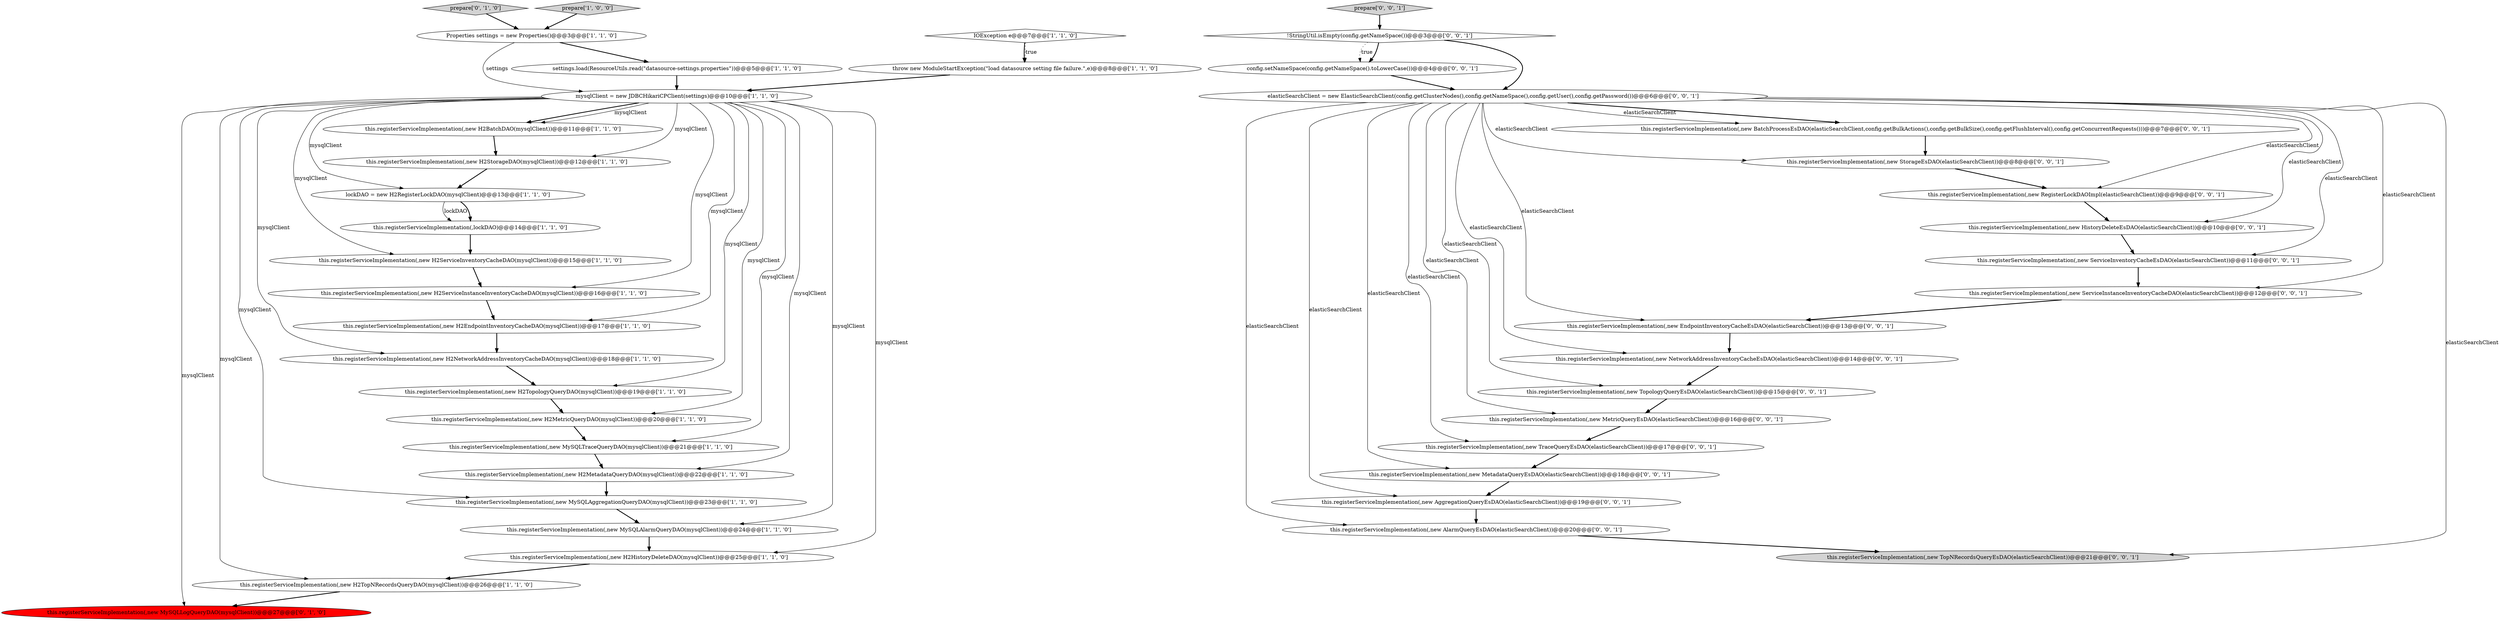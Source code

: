 digraph {
15 [style = filled, label = "this.registerServiceImplementation(,new MySQLTraceQueryDAO(mysqlClient))@@@21@@@['1', '1', '0']", fillcolor = white, shape = ellipse image = "AAA0AAABBB1BBB"];
25 [style = filled, label = "this.registerServiceImplementation(,new RegisterLockDAOImpl(elasticSearchClient))@@@9@@@['0', '0', '1']", fillcolor = white, shape = ellipse image = "AAA0AAABBB3BBB"];
19 [style = filled, label = "Properties settings = new Properties()@@@3@@@['1', '1', '0']", fillcolor = white, shape = ellipse image = "AAA0AAABBB1BBB"];
1 [style = filled, label = "this.registerServiceImplementation(,new MySQLAlarmQueryDAO(mysqlClient))@@@24@@@['1', '1', '0']", fillcolor = white, shape = ellipse image = "AAA0AAABBB1BBB"];
23 [style = filled, label = "prepare['0', '1', '0']", fillcolor = lightgray, shape = diamond image = "AAA0AAABBB2BBB"];
9 [style = filled, label = "this.registerServiceImplementation(,new H2MetricQueryDAO(mysqlClient))@@@20@@@['1', '1', '0']", fillcolor = white, shape = ellipse image = "AAA0AAABBB1BBB"];
38 [style = filled, label = "prepare['0', '0', '1']", fillcolor = lightgray, shape = diamond image = "AAA0AAABBB3BBB"];
22 [style = filled, label = "this.registerServiceImplementation(,new MySQLLogQueryDAO(mysqlClient))@@@27@@@['0', '1', '0']", fillcolor = red, shape = ellipse image = "AAA1AAABBB2BBB"];
37 [style = filled, label = "this.registerServiceImplementation(,new TraceQueryEsDAO(elasticSearchClient))@@@17@@@['0', '0', '1']", fillcolor = white, shape = ellipse image = "AAA0AAABBB3BBB"];
33 [style = filled, label = "this.registerServiceImplementation(,new HistoryDeleteEsDAO(elasticSearchClient))@@@10@@@['0', '0', '1']", fillcolor = white, shape = ellipse image = "AAA0AAABBB3BBB"];
14 [style = filled, label = "this.registerServiceImplementation(,new H2ServiceInventoryCacheDAO(mysqlClient))@@@15@@@['1', '1', '0']", fillcolor = white, shape = ellipse image = "AAA0AAABBB1BBB"];
28 [style = filled, label = "this.registerServiceImplementation(,new AlarmQueryEsDAO(elasticSearchClient))@@@20@@@['0', '0', '1']", fillcolor = white, shape = ellipse image = "AAA0AAABBB3BBB"];
27 [style = filled, label = "this.registerServiceImplementation(,new MetricQueryEsDAO(elasticSearchClient))@@@16@@@['0', '0', '1']", fillcolor = white, shape = ellipse image = "AAA0AAABBB3BBB"];
5 [style = filled, label = "this.registerServiceImplementation(,new MySQLAggregationQueryDAO(mysqlClient))@@@23@@@['1', '1', '0']", fillcolor = white, shape = ellipse image = "AAA0AAABBB1BBB"];
11 [style = filled, label = "mysqlClient = new JDBCHikariCPClient(settings)@@@10@@@['1', '1', '0']", fillcolor = white, shape = ellipse image = "AAA0AAABBB1BBB"];
16 [style = filled, label = "throw new ModuleStartException(\"load datasource setting file failure.\",e)@@@8@@@['1', '1', '0']", fillcolor = white, shape = ellipse image = "AAA0AAABBB1BBB"];
34 [style = filled, label = "this.registerServiceImplementation(,new MetadataQueryEsDAO(elasticSearchClient))@@@18@@@['0', '0', '1']", fillcolor = white, shape = ellipse image = "AAA0AAABBB3BBB"];
30 [style = filled, label = "this.registerServiceImplementation(,new StorageEsDAO(elasticSearchClient))@@@8@@@['0', '0', '1']", fillcolor = white, shape = ellipse image = "AAA0AAABBB3BBB"];
6 [style = filled, label = "this.registerServiceImplementation(,new H2BatchDAO(mysqlClient))@@@11@@@['1', '1', '0']", fillcolor = white, shape = ellipse image = "AAA0AAABBB1BBB"];
7 [style = filled, label = "settings.load(ResourceUtils.read(\"datasource-settings.properties\"))@@@5@@@['1', '1', '0']", fillcolor = white, shape = ellipse image = "AAA0AAABBB1BBB"];
39 [style = filled, label = "this.registerServiceImplementation(,new ServiceInstanceInventoryCacheDAO(elasticSearchClient))@@@12@@@['0', '0', '1']", fillcolor = white, shape = ellipse image = "AAA0AAABBB3BBB"];
36 [style = filled, label = "this.registerServiceImplementation(,new TopNRecordsQueryEsDAO(elasticSearchClient))@@@21@@@['0', '0', '1']", fillcolor = lightgray, shape = ellipse image = "AAA0AAABBB3BBB"];
4 [style = filled, label = "this.registerServiceImplementation(,new H2ServiceInstanceInventoryCacheDAO(mysqlClient))@@@16@@@['1', '1', '0']", fillcolor = white, shape = ellipse image = "AAA0AAABBB1BBB"];
0 [style = filled, label = "lockDAO = new H2RegisterLockDAO(mysqlClient)@@@13@@@['1', '1', '0']", fillcolor = white, shape = ellipse image = "AAA0AAABBB1BBB"];
17 [style = filled, label = "this.registerServiceImplementation(,new H2TopologyQueryDAO(mysqlClient))@@@19@@@['1', '1', '0']", fillcolor = white, shape = ellipse image = "AAA0AAABBB1BBB"];
26 [style = filled, label = "this.registerServiceImplementation(,new NetworkAddressInventoryCacheEsDAO(elasticSearchClient))@@@14@@@['0', '0', '1']", fillcolor = white, shape = ellipse image = "AAA0AAABBB3BBB"];
29 [style = filled, label = "this.registerServiceImplementation(,new ServiceInventoryCacheEsDAO(elasticSearchClient))@@@11@@@['0', '0', '1']", fillcolor = white, shape = ellipse image = "AAA0AAABBB3BBB"];
41 [style = filled, label = "config.setNameSpace(config.getNameSpace().toLowerCase())@@@4@@@['0', '0', '1']", fillcolor = white, shape = ellipse image = "AAA0AAABBB3BBB"];
12 [style = filled, label = "IOException e@@@7@@@['1', '1', '0']", fillcolor = white, shape = diamond image = "AAA0AAABBB1BBB"];
20 [style = filled, label = "this.registerServiceImplementation(,new H2EndpointInventoryCacheDAO(mysqlClient))@@@17@@@['1', '1', '0']", fillcolor = white, shape = ellipse image = "AAA0AAABBB1BBB"];
24 [style = filled, label = "elasticSearchClient = new ElasticSearchClient(config.getClusterNodes(),config.getNameSpace(),config.getUser(),config.getPassword())@@@6@@@['0', '0', '1']", fillcolor = white, shape = ellipse image = "AAA0AAABBB3BBB"];
8 [style = filled, label = "this.registerServiceImplementation(,new H2TopNRecordsQueryDAO(mysqlClient))@@@26@@@['1', '1', '0']", fillcolor = white, shape = ellipse image = "AAA0AAABBB1BBB"];
10 [style = filled, label = "this.registerServiceImplementation(,new H2NetworkAddressInventoryCacheDAO(mysqlClient))@@@18@@@['1', '1', '0']", fillcolor = white, shape = ellipse image = "AAA0AAABBB1BBB"];
18 [style = filled, label = "this.registerServiceImplementation(,lockDAO)@@@14@@@['1', '1', '0']", fillcolor = white, shape = ellipse image = "AAA0AAABBB1BBB"];
32 [style = filled, label = "this.registerServiceImplementation(,new BatchProcessEsDAO(elasticSearchClient,config.getBulkActions(),config.getBulkSize(),config.getFlushInterval(),config.getConcurrentRequests()))@@@7@@@['0', '0', '1']", fillcolor = white, shape = ellipse image = "AAA0AAABBB3BBB"];
13 [style = filled, label = "this.registerServiceImplementation(,new H2StorageDAO(mysqlClient))@@@12@@@['1', '1', '0']", fillcolor = white, shape = ellipse image = "AAA0AAABBB1BBB"];
3 [style = filled, label = "this.registerServiceImplementation(,new H2MetadataQueryDAO(mysqlClient))@@@22@@@['1', '1', '0']", fillcolor = white, shape = ellipse image = "AAA0AAABBB1BBB"];
42 [style = filled, label = "this.registerServiceImplementation(,new AggregationQueryEsDAO(elasticSearchClient))@@@19@@@['0', '0', '1']", fillcolor = white, shape = ellipse image = "AAA0AAABBB3BBB"];
21 [style = filled, label = "this.registerServiceImplementation(,new H2HistoryDeleteDAO(mysqlClient))@@@25@@@['1', '1', '0']", fillcolor = white, shape = ellipse image = "AAA0AAABBB1BBB"];
40 [style = filled, label = "this.registerServiceImplementation(,new EndpointInventoryCacheEsDAO(elasticSearchClient))@@@13@@@['0', '0', '1']", fillcolor = white, shape = ellipse image = "AAA0AAABBB3BBB"];
35 [style = filled, label = "this.registerServiceImplementation(,new TopologyQueryEsDAO(elasticSearchClient))@@@15@@@['0', '0', '1']", fillcolor = white, shape = ellipse image = "AAA0AAABBB3BBB"];
31 [style = filled, label = "!StringUtil.isEmpty(config.getNameSpace())@@@3@@@['0', '0', '1']", fillcolor = white, shape = diamond image = "AAA0AAABBB3BBB"];
2 [style = filled, label = "prepare['1', '0', '0']", fillcolor = lightgray, shape = diamond image = "AAA0AAABBB1BBB"];
11->22 [style = solid, label="mysqlClient"];
24->36 [style = solid, label="elasticSearchClient"];
35->27 [style = bold, label=""];
7->11 [style = bold, label=""];
2->19 [style = bold, label=""];
16->11 [style = bold, label=""];
28->36 [style = bold, label=""];
11->0 [style = solid, label="mysqlClient"];
11->15 [style = solid, label="mysqlClient"];
25->33 [style = bold, label=""];
41->24 [style = bold, label=""];
11->9 [style = solid, label="mysqlClient"];
29->39 [style = bold, label=""];
11->8 [style = solid, label="mysqlClient"];
11->3 [style = solid, label="mysqlClient"];
31->24 [style = bold, label=""];
17->9 [style = bold, label=""];
11->6 [style = bold, label=""];
24->32 [style = bold, label=""];
11->21 [style = solid, label="mysqlClient"];
21->8 [style = bold, label=""];
30->25 [style = bold, label=""];
10->17 [style = bold, label=""];
24->32 [style = solid, label="elasticSearchClient"];
12->16 [style = bold, label=""];
34->42 [style = bold, label=""];
38->31 [style = bold, label=""];
19->11 [style = solid, label="settings"];
11->20 [style = solid, label="mysqlClient"];
15->3 [style = bold, label=""];
32->30 [style = bold, label=""];
24->26 [style = solid, label="elasticSearchClient"];
24->30 [style = solid, label="elasticSearchClient"];
24->39 [style = solid, label="elasticSearchClient"];
24->40 [style = solid, label="elasticSearchClient"];
8->22 [style = bold, label=""];
20->10 [style = bold, label=""];
33->29 [style = bold, label=""];
24->27 [style = solid, label="elasticSearchClient"];
24->33 [style = solid, label="elasticSearchClient"];
5->1 [style = bold, label=""];
0->18 [style = solid, label="lockDAO"];
27->37 [style = bold, label=""];
3->5 [style = bold, label=""];
24->34 [style = solid, label="elasticSearchClient"];
24->42 [style = solid, label="elasticSearchClient"];
11->14 [style = solid, label="mysqlClient"];
11->4 [style = solid, label="mysqlClient"];
12->16 [style = dotted, label="true"];
24->35 [style = solid, label="elasticSearchClient"];
24->25 [style = solid, label="elasticSearchClient"];
9->15 [style = bold, label=""];
1->21 [style = bold, label=""];
39->40 [style = bold, label=""];
6->13 [style = bold, label=""];
23->19 [style = bold, label=""];
37->34 [style = bold, label=""];
11->13 [style = solid, label="mysqlClient"];
26->35 [style = bold, label=""];
4->20 [style = bold, label=""];
11->5 [style = solid, label="mysqlClient"];
31->41 [style = bold, label=""];
11->10 [style = solid, label="mysqlClient"];
24->37 [style = solid, label="elasticSearchClient"];
40->26 [style = bold, label=""];
24->28 [style = solid, label="elasticSearchClient"];
0->18 [style = bold, label=""];
42->28 [style = bold, label=""];
11->1 [style = solid, label="mysqlClient"];
19->7 [style = bold, label=""];
18->14 [style = bold, label=""];
11->17 [style = solid, label="mysqlClient"];
24->29 [style = solid, label="elasticSearchClient"];
31->41 [style = dotted, label="true"];
11->6 [style = solid, label="mysqlClient"];
13->0 [style = bold, label=""];
14->4 [style = bold, label=""];
}
